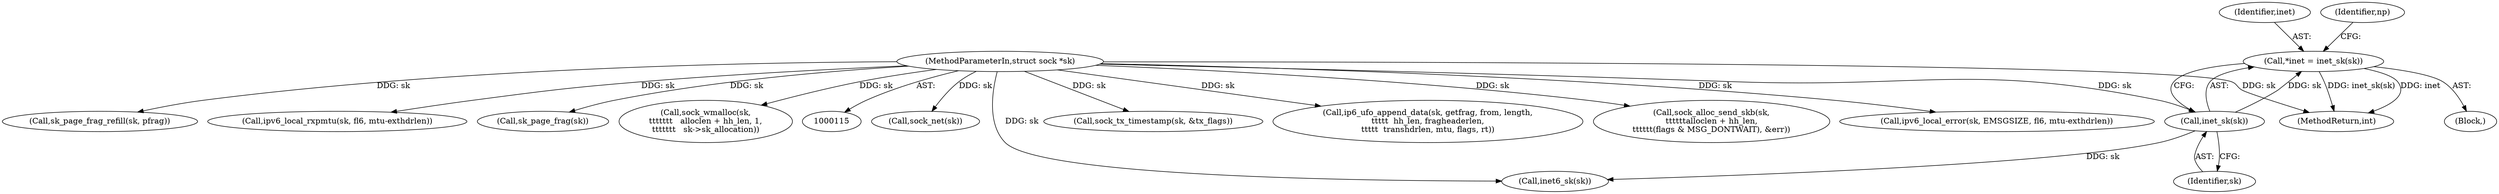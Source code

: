 digraph "0_linux_2811ebac2521ceac84f2bdae402455baa6a7fb47@pointer" {
"1000130" [label="(Call,*inet = inet_sk(sk))"];
"1000132" [label="(Call,inet_sk(sk))"];
"1000116" [label="(MethodParameterIn,struct sock *sk)"];
"1000130" [label="(Call,*inet = inet_sk(sk))"];
"1000133" [label="(Identifier,sk)"];
"1000116" [label="(MethodParameterIn,struct sock *sk)"];
"1000132" [label="(Call,inet_sk(sk))"];
"1001333" [label="(Call,sock_net(sk))"];
"1000128" [label="(Block,)"];
"1000137" [label="(Call,inet6_sk(sk))"];
"1000644" [label="(Call,sock_tx_timestamp(sk, &tx_flags))"];
"1000716" [label="(Call,ip6_ufo_append_data(sk, getfrag, from, length,\n\t\t\t\t\t  hh_len, fragheaderlen,\n\t\t\t\t\t  transhdrlen, mtu, flags, rt))"];
"1000919" [label="(Call,sock_alloc_send_skb(sk,\n\t\t\t\t\t\talloclen + hh_len,\n\t\t\t\t\t\t(flags & MSG_DONTWAIT), &err))"];
"1000131" [label="(Identifier,inet)"];
"1000628" [label="(Call,ipv6_local_error(sk, EMSGSIZE, fl6, mtu-exthdrlen))"];
"1001198" [label="(Call,sk_page_frag_refill(sk, pfrag))"];
"1000667" [label="(Call,ipv6_local_rxpmtu(sk, fl6, mtu-exthdrlen))"];
"1001190" [label="(Call,sk_page_frag(sk))"];
"1000948" [label="(Call,sock_wmalloc(sk,\n\t\t\t\t\t\t\t   alloclen + hh_len, 1,\n\t\t\t\t\t\t\t   sk->sk_allocation))"];
"1001341" [label="(MethodReturn,int)"];
"1000136" [label="(Identifier,np)"];
"1000130" -> "1000128"  [label="AST: "];
"1000130" -> "1000132"  [label="CFG: "];
"1000131" -> "1000130"  [label="AST: "];
"1000132" -> "1000130"  [label="AST: "];
"1000136" -> "1000130"  [label="CFG: "];
"1000130" -> "1001341"  [label="DDG: inet_sk(sk)"];
"1000130" -> "1001341"  [label="DDG: inet"];
"1000132" -> "1000130"  [label="DDG: sk"];
"1000132" -> "1000133"  [label="CFG: "];
"1000133" -> "1000132"  [label="AST: "];
"1000116" -> "1000132"  [label="DDG: sk"];
"1000132" -> "1000137"  [label="DDG: sk"];
"1000116" -> "1000115"  [label="AST: "];
"1000116" -> "1001341"  [label="DDG: sk"];
"1000116" -> "1000137"  [label="DDG: sk"];
"1000116" -> "1000628"  [label="DDG: sk"];
"1000116" -> "1000644"  [label="DDG: sk"];
"1000116" -> "1000667"  [label="DDG: sk"];
"1000116" -> "1000716"  [label="DDG: sk"];
"1000116" -> "1000919"  [label="DDG: sk"];
"1000116" -> "1000948"  [label="DDG: sk"];
"1000116" -> "1001190"  [label="DDG: sk"];
"1000116" -> "1001198"  [label="DDG: sk"];
"1000116" -> "1001333"  [label="DDG: sk"];
}
